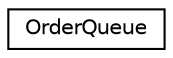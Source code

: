 digraph "Graphical Class Hierarchy"
{
 // LATEX_PDF_SIZE
  edge [fontname="Helvetica",fontsize="10",labelfontname="Helvetica",labelfontsize="10"];
  node [fontname="Helvetica",fontsize="10",shape=record];
  rankdir="LR";
  Node0 [label="OrderQueue",height=0.2,width=0.4,color="black", fillcolor="white", style="filled",URL="$classOrderQueue.html",tooltip="This is the orderqueue header file."];
}
